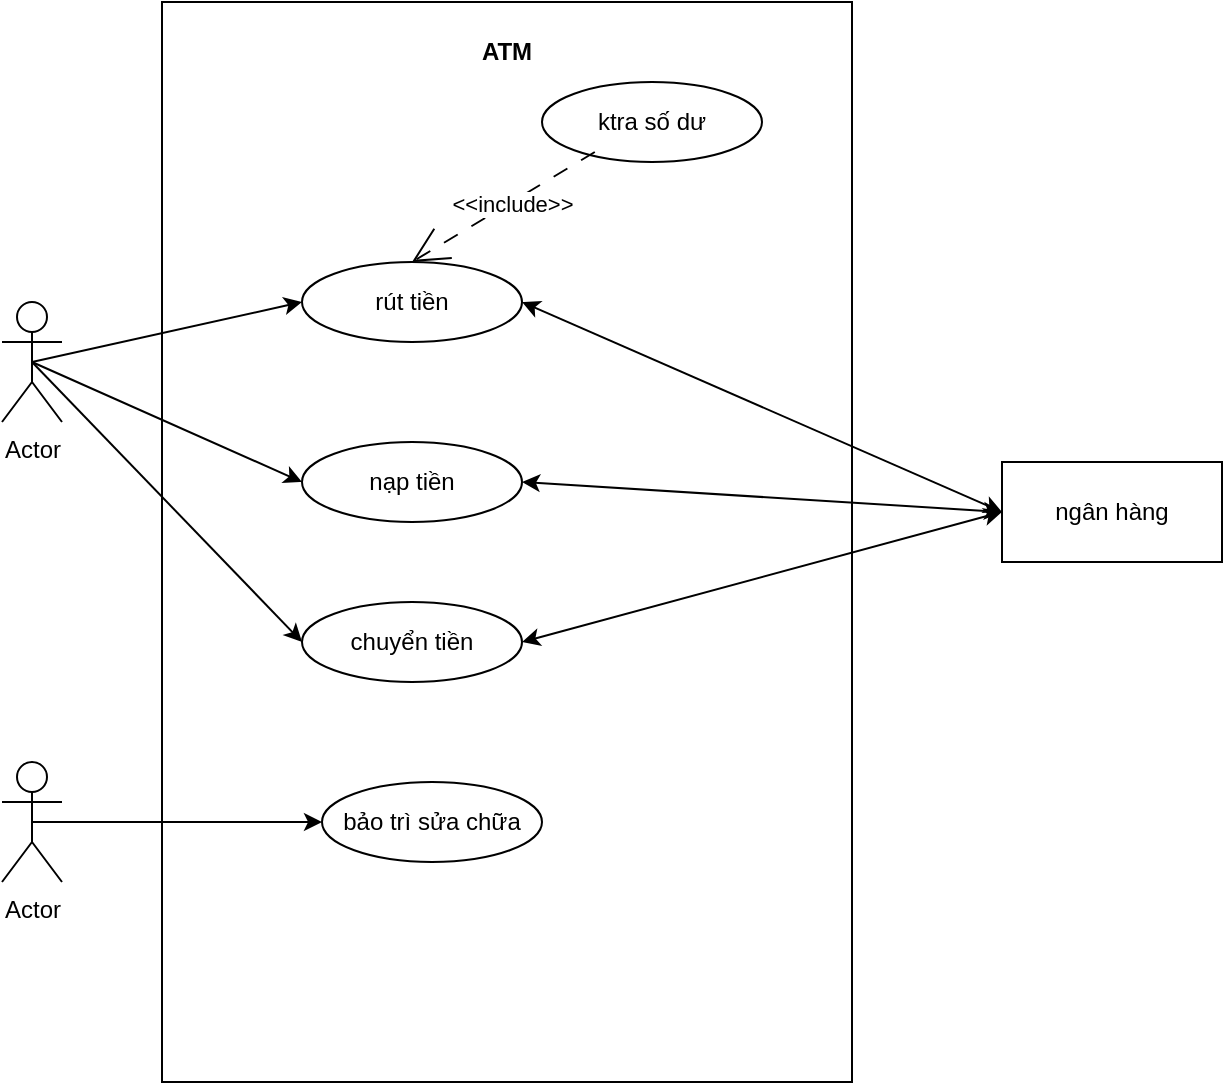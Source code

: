 <mxfile version="22.1.8" type="github">
  <diagram name="Page-1" id="FQkPfA5mC1dS6UtXw3n_">
    <mxGraphModel dx="1009" dy="589" grid="1" gridSize="10" guides="1" tooltips="1" connect="1" arrows="1" fold="1" page="1" pageScale="1" pageWidth="850" pageHeight="1100" math="0" shadow="0">
      <root>
        <mxCell id="0" />
        <mxCell id="1" parent="0" />
        <mxCell id="UlAHc0vp6WzcdF49rd_0-27" style="rounded=0;orthogonalLoop=1;jettySize=auto;html=1;exitX=0.5;exitY=0.5;exitDx=0;exitDy=0;exitPerimeter=0;entryX=0;entryY=0.5;entryDx=0;entryDy=0;" edge="1" parent="1" source="UlAHc0vp6WzcdF49rd_0-1" target="UlAHc0vp6WzcdF49rd_0-26">
          <mxGeometry relative="1" as="geometry" />
        </mxCell>
        <mxCell id="UlAHc0vp6WzcdF49rd_0-1" value="Actor" style="shape=umlActor;verticalLabelPosition=bottom;verticalAlign=top;html=1;" vertex="1" parent="1">
          <mxGeometry x="130" y="390" width="30" height="60" as="geometry" />
        </mxCell>
        <mxCell id="UlAHc0vp6WzcdF49rd_0-17" style="rounded=0;orthogonalLoop=1;jettySize=auto;html=1;exitX=0.5;exitY=0.5;exitDx=0;exitDy=0;exitPerimeter=0;entryX=0;entryY=0.5;entryDx=0;entryDy=0;" edge="1" parent="1" source="UlAHc0vp6WzcdF49rd_0-2" target="UlAHc0vp6WzcdF49rd_0-8">
          <mxGeometry relative="1" as="geometry" />
        </mxCell>
        <mxCell id="UlAHc0vp6WzcdF49rd_0-28" style="rounded=0;orthogonalLoop=1;jettySize=auto;html=1;exitX=0.5;exitY=0.5;exitDx=0;exitDy=0;exitPerimeter=0;entryX=0;entryY=0.5;entryDx=0;entryDy=0;" edge="1" parent="1" source="UlAHc0vp6WzcdF49rd_0-2" target="UlAHc0vp6WzcdF49rd_0-7">
          <mxGeometry relative="1" as="geometry" />
        </mxCell>
        <mxCell id="UlAHc0vp6WzcdF49rd_0-29" style="rounded=0;orthogonalLoop=1;jettySize=auto;html=1;exitX=0.5;exitY=0.5;exitDx=0;exitDy=0;exitPerimeter=0;entryX=0;entryY=0.5;entryDx=0;entryDy=0;" edge="1" parent="1" source="UlAHc0vp6WzcdF49rd_0-2" target="UlAHc0vp6WzcdF49rd_0-9">
          <mxGeometry relative="1" as="geometry" />
        </mxCell>
        <mxCell id="UlAHc0vp6WzcdF49rd_0-2" value="Actor" style="shape=umlActor;verticalLabelPosition=bottom;verticalAlign=top;html=1;" vertex="1" parent="1">
          <mxGeometry x="130" y="160" width="30" height="60" as="geometry" />
        </mxCell>
        <mxCell id="UlAHc0vp6WzcdF49rd_0-3" value="ngân hàng" style="html=1;whiteSpace=wrap;" vertex="1" parent="1">
          <mxGeometry x="630" y="240" width="110" height="50" as="geometry" />
        </mxCell>
        <mxCell id="UlAHc0vp6WzcdF49rd_0-4" value="&lt;p style=&quot;margin:0px;margin-top:4px;text-align:center;&quot;&gt;&lt;br&gt;&lt;b&gt;ATM&lt;/b&gt;&lt;/p&gt;" style="verticalAlign=top;align=left;overflow=fill;fontSize=12;fontFamily=Helvetica;html=1;whiteSpace=wrap;fillColor=none;" vertex="1" parent="1">
          <mxGeometry x="210" y="10" width="345" height="540" as="geometry" />
        </mxCell>
        <mxCell id="UlAHc0vp6WzcdF49rd_0-24" style="rounded=0;orthogonalLoop=1;jettySize=auto;html=1;exitX=1;exitY=0.5;exitDx=0;exitDy=0;entryX=0;entryY=0.5;entryDx=0;entryDy=0;startArrow=classic;startFill=1;" edge="1" parent="1" source="UlAHc0vp6WzcdF49rd_0-7" target="UlAHc0vp6WzcdF49rd_0-3">
          <mxGeometry relative="1" as="geometry" />
        </mxCell>
        <mxCell id="UlAHc0vp6WzcdF49rd_0-7" value="nạp tiền" style="ellipse;whiteSpace=wrap;html=1;" vertex="1" parent="1">
          <mxGeometry x="280" y="230" width="110" height="40" as="geometry" />
        </mxCell>
        <mxCell id="UlAHc0vp6WzcdF49rd_0-23" style="rounded=0;orthogonalLoop=1;jettySize=auto;html=1;exitX=1;exitY=0.5;exitDx=0;exitDy=0;entryX=0;entryY=0.5;entryDx=0;entryDy=0;startArrow=classic;startFill=1;" edge="1" parent="1" source="UlAHc0vp6WzcdF49rd_0-8" target="UlAHc0vp6WzcdF49rd_0-3">
          <mxGeometry relative="1" as="geometry" />
        </mxCell>
        <mxCell id="UlAHc0vp6WzcdF49rd_0-8" value="rút tiền" style="ellipse;whiteSpace=wrap;html=1;" vertex="1" parent="1">
          <mxGeometry x="280" y="140" width="110" height="40" as="geometry" />
        </mxCell>
        <mxCell id="UlAHc0vp6WzcdF49rd_0-25" style="rounded=0;orthogonalLoop=1;jettySize=auto;html=1;exitX=1;exitY=0.5;exitDx=0;exitDy=0;entryX=0;entryY=0.5;entryDx=0;entryDy=0;startArrow=classic;startFill=1;" edge="1" parent="1" source="UlAHc0vp6WzcdF49rd_0-9" target="UlAHc0vp6WzcdF49rd_0-3">
          <mxGeometry relative="1" as="geometry" />
        </mxCell>
        <mxCell id="UlAHc0vp6WzcdF49rd_0-9" value="chuyển tiền" style="ellipse;whiteSpace=wrap;html=1;" vertex="1" parent="1">
          <mxGeometry x="280" y="310" width="110" height="40" as="geometry" />
        </mxCell>
        <mxCell id="UlAHc0vp6WzcdF49rd_0-12" value="ktra số dư" style="ellipse;whiteSpace=wrap;html=1;" vertex="1" parent="1">
          <mxGeometry x="400" y="50" width="110" height="40" as="geometry" />
        </mxCell>
        <mxCell id="UlAHc0vp6WzcdF49rd_0-22" value="" style="endArrow=open;endSize=16;endFill=0;html=1;rounded=0;exitX=0.24;exitY=0.875;exitDx=0;exitDy=0;exitPerimeter=0;entryX=0.5;entryY=0;entryDx=0;entryDy=0;dashed=1;dashPattern=8 8;" edge="1" parent="1" source="UlAHc0vp6WzcdF49rd_0-12" target="UlAHc0vp6WzcdF49rd_0-8">
          <mxGeometry width="160" relative="1" as="geometry">
            <mxPoint x="395" y="300" as="sourcePoint" />
            <mxPoint x="555" y="300" as="targetPoint" />
          </mxGeometry>
        </mxCell>
        <mxCell id="UlAHc0vp6WzcdF49rd_0-33" value="&amp;lt;&amp;lt;include&amp;gt;&amp;gt;" style="edgeLabel;html=1;align=center;verticalAlign=middle;resizable=0;points=[];" vertex="1" connectable="0" parent="UlAHc0vp6WzcdF49rd_0-22">
          <mxGeometry x="-0.082" relative="1" as="geometry">
            <mxPoint as="offset" />
          </mxGeometry>
        </mxCell>
        <mxCell id="UlAHc0vp6WzcdF49rd_0-26" value="bảo trì sửa chữa" style="ellipse;whiteSpace=wrap;html=1;" vertex="1" parent="1">
          <mxGeometry x="290" y="400" width="110" height="40" as="geometry" />
        </mxCell>
      </root>
    </mxGraphModel>
  </diagram>
</mxfile>
